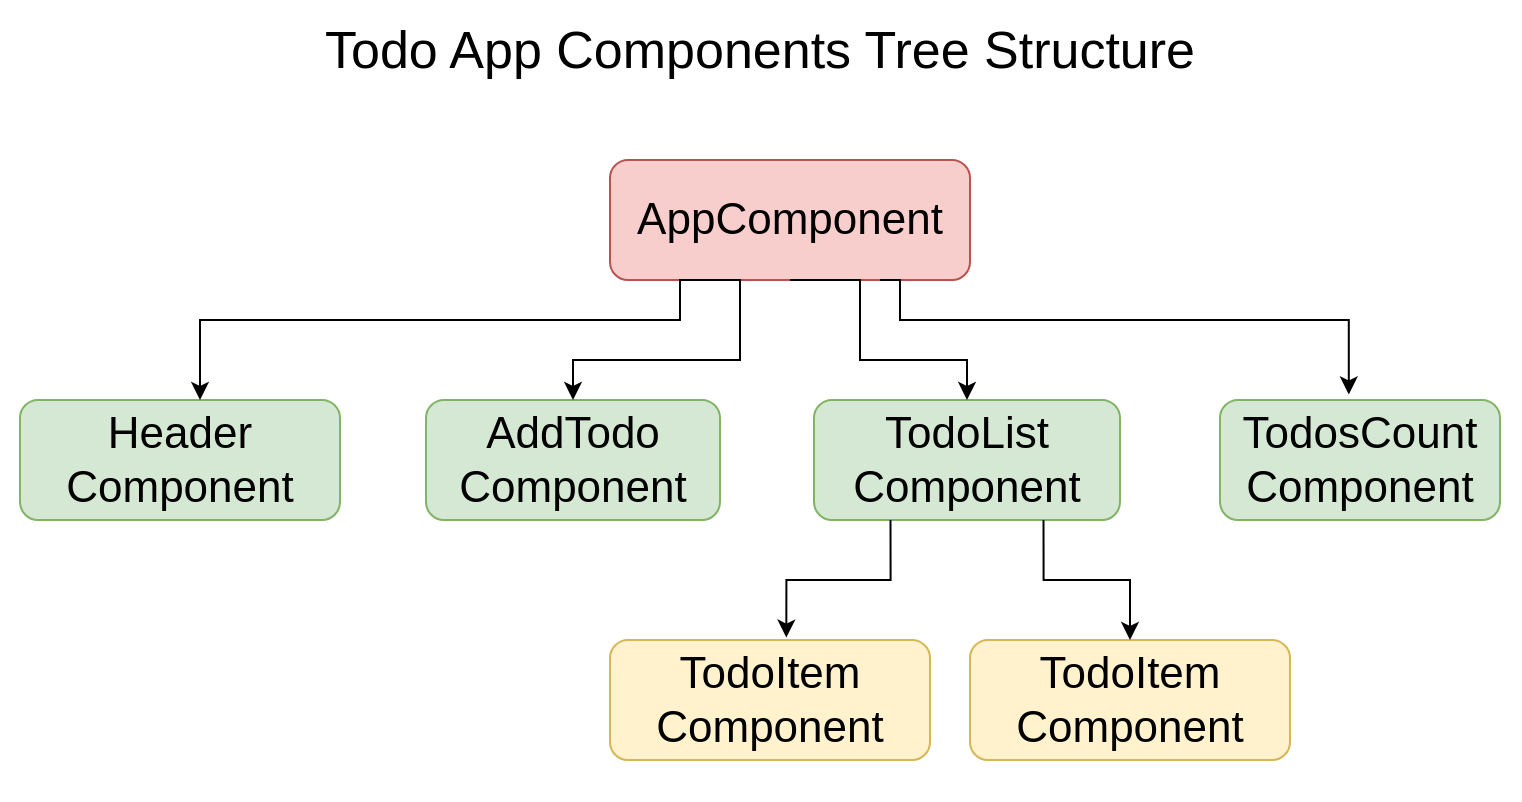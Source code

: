 <mxfile version="14.1.8" type="device"><diagram id="ws6Niew8-MfKHOwt0Ti2" name="Page-1"><mxGraphModel dx="944" dy="604" grid="1" gridSize="10" guides="1" tooltips="1" connect="1" arrows="1" fold="1" page="1" pageScale="1" pageWidth="850" pageHeight="1100" math="0" shadow="0"><root><mxCell id="0"/><mxCell id="1" parent="0"/><mxCell id="zu4uytkQSac-qAuO9Yy5-16" value="" style="rounded=0;whiteSpace=wrap;html=1;strokeColor=none;" vertex="1" parent="1"><mxGeometry width="760" height="400" as="geometry"/></mxCell><mxCell id="zu4uytkQSac-qAuO9Yy5-15" value="" style="group" vertex="1" connectable="0" parent="1"><mxGeometry x="10" y="80" width="740" height="300" as="geometry"/></mxCell><mxCell id="zu4uytkQSac-qAuO9Yy5-1" value="&lt;font style=&quot;font-size: 22px&quot;&gt;AppComponent&lt;/font&gt;" style="rounded=1;whiteSpace=wrap;html=1;fillColor=#f8cecc;strokeColor=#b85450;" vertex="1" parent="zu4uytkQSac-qAuO9Yy5-15"><mxGeometry x="295" width="180" height="60" as="geometry"/></mxCell><mxCell id="zu4uytkQSac-qAuO9Yy5-2" value="&lt;font style=&quot;font-size: 22px&quot;&gt;AddTodo&lt;br&gt;Component&lt;/font&gt;" style="rounded=1;whiteSpace=wrap;html=1;fillColor=#d5e8d4;strokeColor=#82b366;" vertex="1" parent="zu4uytkQSac-qAuO9Yy5-15"><mxGeometry x="203" y="120" width="147" height="60" as="geometry"/></mxCell><mxCell id="zu4uytkQSac-qAuO9Yy5-10" style="edgeStyle=orthogonalEdgeStyle;rounded=0;orthogonalLoop=1;jettySize=auto;html=1;exitX=0.25;exitY=1;exitDx=0;exitDy=0;entryX=0.5;entryY=0;entryDx=0;entryDy=0;" edge="1" parent="zu4uytkQSac-qAuO9Yy5-15" source="zu4uytkQSac-qAuO9Yy5-1" target="zu4uytkQSac-qAuO9Yy5-2"><mxGeometry relative="1" as="geometry"><Array as="points"><mxPoint x="360" y="60"/><mxPoint x="360" y="100"/><mxPoint x="277" y="100"/></Array></mxGeometry></mxCell><mxCell id="zu4uytkQSac-qAuO9Yy5-3" value="&lt;font style=&quot;font-size: 22px&quot;&gt;TodoList&lt;br&gt;Component&lt;/font&gt;" style="rounded=1;whiteSpace=wrap;html=1;fillColor=#d5e8d4;strokeColor=#82b366;" vertex="1" parent="zu4uytkQSac-qAuO9Yy5-15"><mxGeometry x="397" y="120" width="153" height="60" as="geometry"/></mxCell><mxCell id="zu4uytkQSac-qAuO9Yy5-11" style="edgeStyle=orthogonalEdgeStyle;rounded=0;orthogonalLoop=1;jettySize=auto;html=1;exitX=0.5;exitY=1;exitDx=0;exitDy=0;entryX=0.5;entryY=0;entryDx=0;entryDy=0;" edge="1" parent="zu4uytkQSac-qAuO9Yy5-15" source="zu4uytkQSac-qAuO9Yy5-1" target="zu4uytkQSac-qAuO9Yy5-3"><mxGeometry relative="1" as="geometry"><Array as="points"><mxPoint x="420" y="60"/><mxPoint x="420" y="100"/><mxPoint x="474" y="100"/></Array></mxGeometry></mxCell><mxCell id="zu4uytkQSac-qAuO9Yy5-4" value="&lt;font style=&quot;font-size: 22px&quot;&gt;Header&lt;br&gt;Component&lt;/font&gt;" style="rounded=1;whiteSpace=wrap;html=1;fillColor=#d5e8d4;strokeColor=#82b366;" vertex="1" parent="zu4uytkQSac-qAuO9Yy5-15"><mxGeometry y="120" width="160" height="60" as="geometry"/></mxCell><mxCell id="zu4uytkQSac-qAuO9Yy5-9" style="edgeStyle=orthogonalEdgeStyle;rounded=0;orthogonalLoop=1;jettySize=auto;html=1;exitX=0.25;exitY=1;exitDx=0;exitDy=0;" edge="1" parent="zu4uytkQSac-qAuO9Yy5-15" source="zu4uytkQSac-qAuO9Yy5-1" target="zu4uytkQSac-qAuO9Yy5-4"><mxGeometry relative="1" as="geometry"><Array as="points"><mxPoint x="330" y="60"/><mxPoint x="330" y="80"/><mxPoint x="90" y="80"/></Array></mxGeometry></mxCell><mxCell id="zu4uytkQSac-qAuO9Yy5-5" value="&lt;font style=&quot;font-size: 22px&quot;&gt;TodosCount&lt;br&gt;Component&lt;/font&gt;" style="rounded=1;whiteSpace=wrap;html=1;fillColor=#d5e8d4;strokeColor=#82b366;" vertex="1" parent="zu4uytkQSac-qAuO9Yy5-15"><mxGeometry x="600" y="120" width="140" height="60" as="geometry"/></mxCell><mxCell id="zu4uytkQSac-qAuO9Yy5-12" style="edgeStyle=orthogonalEdgeStyle;rounded=0;orthogonalLoop=1;jettySize=auto;html=1;exitX=0.75;exitY=1;exitDx=0;exitDy=0;entryX=0.46;entryY=-0.046;entryDx=0;entryDy=0;entryPerimeter=0;" edge="1" parent="zu4uytkQSac-qAuO9Yy5-15" source="zu4uytkQSac-qAuO9Yy5-1" target="zu4uytkQSac-qAuO9Yy5-5"><mxGeometry relative="1" as="geometry"><Array as="points"><mxPoint x="440" y="60"/><mxPoint x="440" y="80"/><mxPoint x="664" y="80"/></Array></mxGeometry></mxCell><mxCell id="zu4uytkQSac-qAuO9Yy5-6" value="&lt;font style=&quot;font-size: 22px&quot;&gt;TodoItem&lt;br&gt;Component&lt;/font&gt;" style="rounded=1;whiteSpace=wrap;html=1;fillColor=#fff2cc;strokeColor=#d6b656;" vertex="1" parent="zu4uytkQSac-qAuO9Yy5-15"><mxGeometry x="295" y="240" width="160" height="60" as="geometry"/></mxCell><mxCell id="zu4uytkQSac-qAuO9Yy5-13" style="edgeStyle=orthogonalEdgeStyle;rounded=0;orthogonalLoop=1;jettySize=auto;html=1;exitX=0.25;exitY=1;exitDx=0;exitDy=0;entryX=0.551;entryY=-0.02;entryDx=0;entryDy=0;entryPerimeter=0;" edge="1" parent="zu4uytkQSac-qAuO9Yy5-15" source="zu4uytkQSac-qAuO9Yy5-3" target="zu4uytkQSac-qAuO9Yy5-6"><mxGeometry relative="1" as="geometry"/></mxCell><mxCell id="zu4uytkQSac-qAuO9Yy5-7" value="&lt;font style=&quot;font-size: 22px&quot;&gt;TodoItem&lt;br&gt;Component&lt;/font&gt;" style="rounded=1;whiteSpace=wrap;html=1;fillColor=#fff2cc;strokeColor=#d6b656;" vertex="1" parent="zu4uytkQSac-qAuO9Yy5-15"><mxGeometry x="475" y="240" width="160" height="60" as="geometry"/></mxCell><mxCell id="zu4uytkQSac-qAuO9Yy5-14" style="edgeStyle=orthogonalEdgeStyle;rounded=0;orthogonalLoop=1;jettySize=auto;html=1;exitX=0.75;exitY=1;exitDx=0;exitDy=0;" edge="1" parent="zu4uytkQSac-qAuO9Yy5-15" source="zu4uytkQSac-qAuO9Yy5-3" target="zu4uytkQSac-qAuO9Yy5-7"><mxGeometry relative="1" as="geometry"/></mxCell><mxCell id="zu4uytkQSac-qAuO9Yy5-19" value="&lt;font style=&quot;font-size: 26px&quot;&gt;Todo App Components Tree Structure&lt;/font&gt;" style="text;html=1;strokeColor=none;fillColor=none;align=center;verticalAlign=middle;whiteSpace=wrap;rounded=0;" vertex="1" parent="1"><mxGeometry width="760" height="50" as="geometry"/></mxCell></root></mxGraphModel></diagram></mxfile>